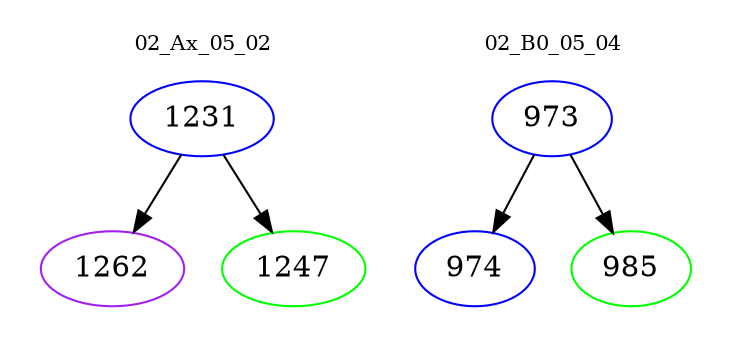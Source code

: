 digraph{
subgraph cluster_0 {
color = white
label = "02_Ax_05_02";
fontsize=10;
T0_1231 [label="1231", color="blue"]
T0_1231 -> T0_1262 [color="black"]
T0_1262 [label="1262", color="purple"]
T0_1231 -> T0_1247 [color="black"]
T0_1247 [label="1247", color="green"]
}
subgraph cluster_1 {
color = white
label = "02_B0_05_04";
fontsize=10;
T1_973 [label="973", color="blue"]
T1_973 -> T1_974 [color="black"]
T1_974 [label="974", color="blue"]
T1_973 -> T1_985 [color="black"]
T1_985 [label="985", color="green"]
}
}
